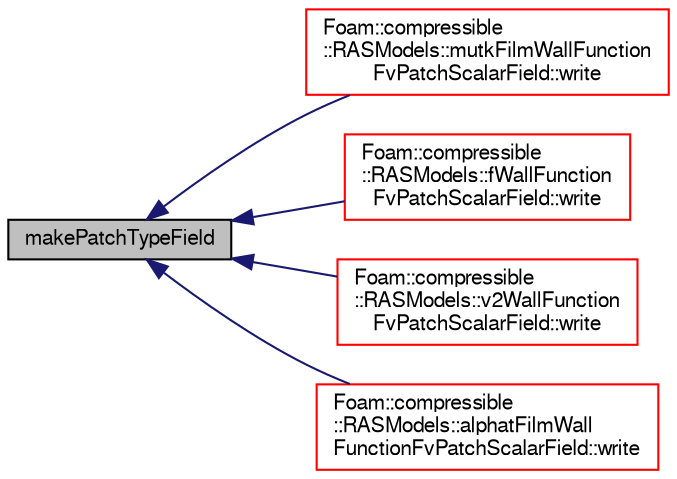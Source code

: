 digraph "makePatchTypeField"
{
  bgcolor="transparent";
  edge [fontname="FreeSans",fontsize="10",labelfontname="FreeSans",labelfontsize="10"];
  node [fontname="FreeSans",fontsize="10",shape=record];
  rankdir="LR";
  Node1 [label="makePatchTypeField",height=0.2,width=0.4,color="black", fillcolor="grey75", style="filled", fontcolor="black"];
  Node1 -> Node2 [dir="back",color="midnightblue",fontsize="10",style="solid",fontname="FreeSans"];
  Node2 [label="Foam::compressible\l::RASModels::mutkFilmWallFunction\lFvPatchScalarField::write",height=0.2,width=0.4,color="red",URL="$a29038.html#a78cec3e4ecac4a89a3ad8d38f2ad21f5",tooltip="Write. "];
  Node1 -> Node4 [dir="back",color="midnightblue",fontsize="10",style="solid",fontname="FreeSans"];
  Node4 [label="Foam::compressible\l::RASModels::fWallFunction\lFvPatchScalarField::write",height=0.2,width=0.4,color="red",URL="$a30686.html#a293fdfec8bdfbd5c3913ab4c9f3454ff",tooltip="Write. "];
  Node1 -> Node6 [dir="back",color="midnightblue",fontsize="10",style="solid",fontname="FreeSans"];
  Node6 [label="Foam::compressible\l::RASModels::v2WallFunction\lFvPatchScalarField::write",height=0.2,width=0.4,color="red",URL="$a30730.html#a293fdfec8bdfbd5c3913ab4c9f3454ff",tooltip="Write. "];
  Node1 -> Node8 [dir="back",color="midnightblue",fontsize="10",style="solid",fontname="FreeSans"];
  Node8 [label="Foam::compressible\l::RASModels::alphatFilmWall\lFunctionFvPatchScalarField::write",height=0.2,width=0.4,color="red",URL="$a29034.html#a293fdfec8bdfbd5c3913ab4c9f3454ff",tooltip="Write. "];
}
